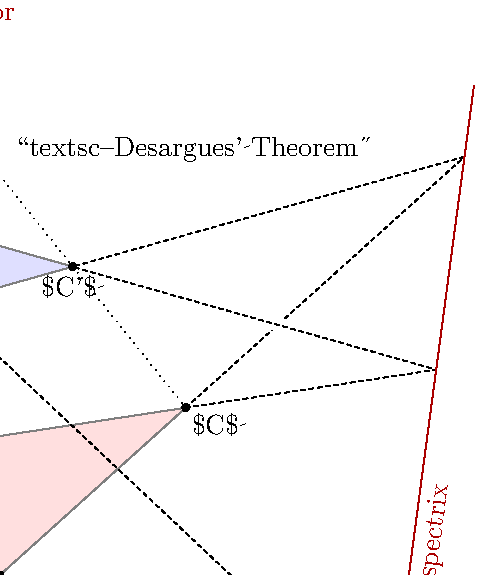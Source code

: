 \documentclass[border=5mm]{standalone}
\usepackage{luamplib}
\begin{document}
\mplibtextextlabel{enable}
\begin{mplibcode}
beginfig(1);
  pair P, A, B, C, A', B', C', R, S, T;
  P = 200 dir 102; 
  A = 100 dir 159; B = origin; C = 90 dir 42;

  A' = 3/8[P, A];  % the factors should not 
  B' = 1/2[P, B];  % be the same!
  C' = 5/8[P, C];

  R = whatever [A, B] = whatever [A', B'];
  S = whatever [B, C] = whatever [B', C'];
  T = whatever [C, A] = whatever [C', A'];

  path t[];
  t1 = A -- B -- C -- cycle;
  t2 = A' -- B' -- C' -- cycle;
  fill t1 withcolor 7/8[red, white];
  fill t2 withcolor 7/8[blue, white];
  draw t1 withcolor 1/2 white;
  draw t2 withcolor 1/2 white;

  drawoptions(dashed withdots scaled 1/2);
  draw P--A;
  draw P--B;
  draw P--C;

  drawoptions(dashed evenly scaled 1/2);
  draw B--R--B';
  draw C--S--C';
  undraw subpath (1/4, 3/4) of (C'--T) withpen
      pencircle scaled 5;
  draw C--T--C';
  
  drawoptions(withcolor 2/3 red);
    draw 9/8[S,R] -- 9/8[R,S];
    draw thelabel.bot("perspectrix", origin)
      rotated angle (T-R) shifted 1/2[T, R];
    dotlabel.urt("perspector", P);
  drawoptions();

  dotlabel.lft ("$A$ ", A);
  dotlabel.llft("$B$ ", B);
  dotlabel.lrt ("$C$ ", C);
  dotlabel.lft ("$A'$ ", A');
  dotlabel.llft("$B'$ ", B');
  dotlabel.bot ("$C'$ ", C');
  label.rt("\textsc{Desargues' Theorem}", 1/2[P, C'] shifted 10 right);
endfig;
\end{mplibcode}
\end{document}
